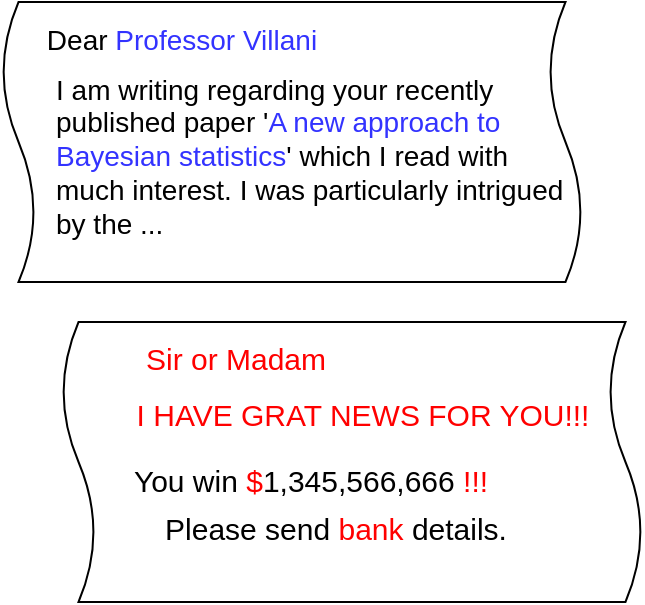 <mxfile version="14.9.6" type="device"><diagram id="axtNt1PFFED-4ygs2Zuv" name="Page-1"><mxGraphModel dx="1591" dy="903" grid="1" gridSize="10" guides="1" tooltips="1" connect="1" arrows="1" fold="1" page="1" pageScale="1" pageWidth="850" pageHeight="1100" math="0" shadow="0"><root><mxCell id="0"/><mxCell id="1" parent="0"/><mxCell id="7EiM0wjaVE22FxyC0oDx-1" value="&lt;br&gt;" style="shape=tape;whiteSpace=wrap;html=1;direction=south;size=0.057;align=left;" vertex="1" parent="1"><mxGeometry x="50" y="60" width="290" height="140" as="geometry"/></mxCell><mxCell id="7EiM0wjaVE22FxyC0oDx-2" value="&lt;font color=&quot;#000000&quot;&gt;Dear&lt;/font&gt; Professor Villani" style="text;html=1;strokeColor=none;fillColor=none;align=center;verticalAlign=middle;whiteSpace=wrap;rounded=0;fontColor=#3333FF;fontSize=14;" vertex="1" parent="1"><mxGeometry x="70" y="69" width="140" height="20" as="geometry"/></mxCell><mxCell id="7EiM0wjaVE22FxyC0oDx-3" value="I am writing regarding your recently published paper '&lt;font color=&quot;#3333ff&quot; style=&quot;font-size: 14px&quot;&gt;A new approach to Bayesian statistics&lt;/font&gt;' which I read with much interest. I was particularly intrigued by the ..." style="text;html=1;strokeColor=none;fillColor=none;align=left;verticalAlign=middle;whiteSpace=wrap;rounded=0;fontSize=14;" vertex="1" parent="1"><mxGeometry x="75" y="127" width="260" height="20" as="geometry"/></mxCell><mxCell id="7EiM0wjaVE22FxyC0oDx-4" value="" style="shape=tape;whiteSpace=wrap;html=1;direction=south;size=0.057;" vertex="1" parent="1"><mxGeometry x="80" y="220" width="290" height="140" as="geometry"/></mxCell><mxCell id="7EiM0wjaVE22FxyC0oDx-5" value="&lt;font color=&quot;#ff0000&quot; style=&quot;font-size: 15px;&quot;&gt;Sir or Madam&lt;/font&gt;" style="text;html=1;strokeColor=none;fillColor=none;align=center;verticalAlign=middle;whiteSpace=wrap;rounded=0;fontSize=15;" vertex="1" parent="1"><mxGeometry x="96.5" y="228" width="140" height="20" as="geometry"/></mxCell><mxCell id="7EiM0wjaVE22FxyC0oDx-6" value="I HAVE GRAT NEWS FOR YOU!!!" style="text;html=1;strokeColor=none;fillColor=none;align=center;verticalAlign=middle;whiteSpace=wrap;rounded=0;fontColor=#FF0000;fontSize=15;" vertex="1" parent="1"><mxGeometry x="108.5" y="256" width="242.5" height="20" as="geometry"/></mxCell><mxCell id="7EiM0wjaVE22FxyC0oDx-7" value="You win &lt;font color=&quot;#ff0000&quot; style=&quot;font-size: 15px;&quot;&gt;$&lt;/font&gt;1,345,566,666 &lt;font color=&quot;#ff0000&quot; style=&quot;font-size: 15px;&quot;&gt;!!!&lt;/font&gt;" style="text;html=1;strokeColor=none;fillColor=none;align=center;verticalAlign=middle;whiteSpace=wrap;rounded=0;fontSize=15;" vertex="1" parent="1"><mxGeometry x="107.5" y="279" width="192.5" height="40" as="geometry"/></mxCell><mxCell id="7EiM0wjaVE22FxyC0oDx-8" value="Please send &lt;font color=&quot;#ff0000&quot; style=&quot;font-size: 15px;&quot;&gt;bank&lt;/font&gt; details." style="text;html=1;strokeColor=none;fillColor=none;align=center;verticalAlign=middle;whiteSpace=wrap;rounded=0;fontSize=15;" vertex="1" parent="1"><mxGeometry x="122.5" y="306" width="187.5" height="34" as="geometry"/></mxCell></root></mxGraphModel></diagram></mxfile>